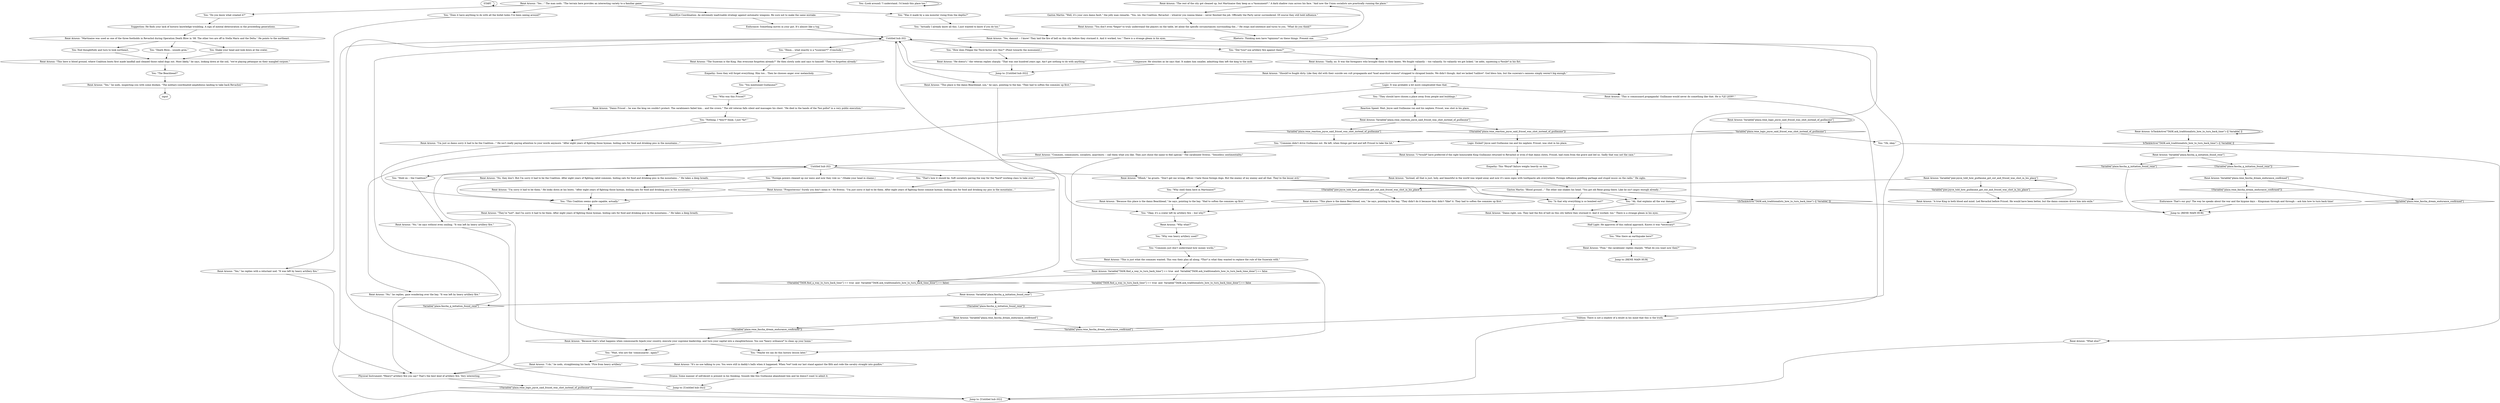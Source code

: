 # PLAZA / RIVER CRATER
# You ask René about crater and get the streamlined history lesson without any messy checks or hubs within hubs withing hubs. Sweet and short.
# ==================================================
digraph G {
	  0 [label="START"];
	  1 [label="input"];
	  2 [label="Suggestion: He finds your lack of historic knowledge troubling. A sign of mental deterioration in the proceeding generations."];
	  3 [label="René Arnoux: \"I do,\" he nods, straightening his back. \"Fire from heavy artillery.\""];
	  4 [label="René Arnoux: \"Commies, communists, socialists, anarchists -- call them what you like. They just chose the name to feel special.\" The carabineer frowns. \"Senseless sentimentality.\""];
	  5 [label="René Arnoux: \"This is communard propaganda! Guillaume would never do something like that. He is *LE LION*.\""];
	  6 [label="You: (Look around) \"I understand. I'd bomb this place too.\""];
	  7 [label="René Arnoux: \"This place is the damn Beachhead, son,\" he says, pointing to the bay. \"They didn't do it because they didn't *like* it. They had to soften the commies up first.\""];
	  8 [label="Drama: Some manner of self-deceit is present in his thinking. Sounds like this Guillaume abandoned him and he doesn't want to admit it."];
	  9 [label="Hand/Eye Coordination: An extremely inadvisable strategy against automatic weapons. Be sure not to make the same mistake."];
	  10 [label="You: \"Was there an earthquake here?\""];
	  11 [label="René Arnoux: \"The rest of the city got cleaned up, but Martinaise they keep as a *monument*.\" A dark shadow runs across his face. \"And now the Union socialists are practically running the place.\""];
	  12 [label="Untitled hub (02)"];
	  13 [label="You: \"Did *you* use artillery fire against them?\""];
	  14 [label="You: \"Who was this Frissel?\""];
	  15 [label="René Arnoux: \"A true King in both blood and mind. Led Revachol before Frissel. He would have been better, but the damn commies drove him into exile.\""];
	  16 [label="Reaction Speed: Wait, Joyce said Guillaume ran and his nephew, Frissel, was shot in his place."];
	  17 [label="René Arnoux: \"This place is the damn Beachhead, son,\" he says, pointing to the bay. \"They had to soften the commies up first.\""];
	  18 [label="You: \"You mentioned Guillaume?\""];
	  19 [label="René Arnoux: \"It's no use talking to you. You were still in daddy's balls when it happened. When *we* took our last stand against the filth and rode the cavalry straight into gunfire.\""];
	  20 [label="René Arnoux: \"Fine,\" the carabineer replies sharply. \"What do you want now then?\""];
	  21 [label="René Arnoux: \"No,\" he replies, gaze wondering over the bay. \"It was left by heavy artillery fire.\""];
	  22 [label="You: \"Why shell them here in Martinaise?\""];
	  23 [label="You: \"Actually I already know all this. I just wanted to know if you do too.\""];
	  24 [label="René Arnoux: \"No,\" he says without even smiling. \"It was left by heavy artillery fire.\""];
	  25 [label="René Arnoux: \"Mhmh,\" he grunts. \"Don't get me wrong, officer. I hate those foreign dogs. But the enemy of my enemy and all that. They're the lesser evil.\""];
	  26 [label="You: \"Commies just don't understand how money works.\""];
	  27 [label="René Arnoux: \"Because that's what happens when communards hijack your country, execute your supreme leadership, and turn your capital into a slaughterhouse. You use *heavy ordnance* to clean up your home.\""];
	  28 [label="Endurance: Something moves in your gut. It's almost like a tug."];
	  29 [label="René Arnoux: IsTaskActive(\"TASK.ask_traditionalists_how_to_turn_back_time\")--[[ Variable[ ]]"];
	  30 [label="IsTaskActive(\"TASK.ask_traditionalists_how_to_turn_back_time\")--[[ Variable[ ]]", shape=diamond];
	  31 [label="!(IsTaskActive(\"TASK.ask_traditionalists_how_to_turn_back_time\")--[[ Variable[ ]])", shape=diamond];
	  32 [label="You: \"Hold on -- the Coalition?\""];
	  33 [label="You: \"This Coalition seems quite capable, actually.\""];
	  34 [label="René Arnoux: \"I *would* have preferred if the right honourable King Guillaume returned to Revachol or even if that damn clown, Frissel, had risen from the grave and led us. Sadly that was not the case.\""];
	  35 [label="René Arnoux: Variable[\"plaza.rene_logic_joyce_said_frissel_was_shot_instead_of_guillaume\"]"];
	  36 [label="Variable[\"plaza.rene_logic_joyce_said_frissel_was_shot_instead_of_guillaume\"]", shape=diamond];
	  37 [label="!(Variable[\"plaza.rene_logic_joyce_said_frissel_was_shot_instead_of_guillaume\"])", shape=diamond];
	  38 [label="You: \"Okay, it's a crater left by artillery fire -- but why?\""];
	  39 [label="You: \"The Beachhead?\""];
	  40 [label="Gaston Martin: \"Blood ground...\" The other one shakes his head. \"You got old René going there. Like he isn't angry enough already...\""];
	  41 [label="René Arnoux: \"This is just what the commies wanted. This was their plan all along. *This* is what they wanted to replace the rule of the Suzerain with.\""];
	  42 [label="René Arnoux: \"No, they don't. But I'm sorry it had to be the Coalition. After eight years of fighting rabid commies, boiling cats for food and drinking piss in the mountains...\" He takes a deep breath."];
	  43 [label="You: \"Nothing. I *don't* think. I just *do*.\""];
	  44 [label="Composure: He slouches as he says that. It makes him smaller, admitting they left the king to the mob."];
	  45 [label="Logic: It was probably a bit more complicated than that."];
	  46 [label="You: \"Hmm... what exactly is a *suzerain*?\" (Conclude.)"];
	  47 [label="Jump to: [Untitled hub (02)]"];
	  48 [label="Jump to: [Untitled hub (02)]"];
	  49 [label="René Arnoux: Variable[\"plaza.rene_reaction_joyce_said_frissel_was_shot_instead_of_guillaume\"]"];
	  50 [label="Variable[\"plaza.rene_reaction_joyce_said_frissel_was_shot_instead_of_guillaume\"]", shape=diamond];
	  51 [label="!(Variable[\"plaza.rene_reaction_joyce_said_frissel_was_shot_instead_of_guillaume\"])", shape=diamond];
	  52 [label="You: \"Oh, okay.\""];
	  53 [label="You: Nod thoughtfully and turn to look northeast."];
	  54 [label="René Arnoux: Variable[\"plaza.fascha_q_initiation_found_rene\"]"];
	  55 [label="Variable[\"plaza.fascha_q_initiation_found_rene\"]", shape=diamond];
	  56 [label="!(Variable[\"plaza.fascha_q_initiation_found_rene\"])", shape=diamond];
	  57 [label="René Arnoux: \"Sadly, no. It was the foreigners who brought them to their knees. We fought valiantly -- too valiantly. So valiantly we got licked,\" he adds, squeezing a *boule* in his fist."];
	  58 [label="René Arnoux: \"Should've fought dirty. Like they did with their suicide sex cult propaganda and *mad anarchist women* strapped to shrapnel bombs. We didn't though. And we lacked *calibre*. God bless him, but the suzerain's cannons simply weren't big enough.“"];
	  59 [label="René Arnoux: \"Damn Frissel -- he was the king we couldn't protect. The carabineers failed him... and the crown.\" The old veteran falls silent and massages his chest. \"He died in the hands of the *hoi polloi* in a very public execution.\""];
	  60 [label="René Arnoux: \"What else?\""];
	  61 [label="René Arnoux: \"I'm sorry it had to be them.\" He looks down at his boots. \"After eight years of fighting those hyenas, boiling cats for food and drinking piss in the mountains...\""];
	  62 [label="You: \"They should have chosen a place away from people and buildings.\""];
	  63 [label="You: \"Death Blow... sounds grim.\""];
	  64 [label="René Arnoux: \"I'm just so damn sorry it had to be the Coalition...\" He isn't really paying attention to your words anymore. \"After eight years of fighting those hyenas, boiling cats for food and drinking piss in the mountains...\""];
	  65 [label="René Arnoux: \"Why what?\""];
	  66 [label="Jump to: [RENE MAIN HUB]"];
	  67 [label="Volition: There is not a shadow of a doubt in his mind that this is the truth."];
	  68 [label="You: Shake your head and look down at the crater."];
	  69 [label="You: \"How does Filippe the Third factor into this?\" (Point towards the monument.)"];
	  70 [label="Empathy: Soon they will forget everything. Him too... Then he chooses anger over melancholy."];
	  71 [label="René Arnoux: \"Yes...\" The man nods. \"The terrain here provides an interesting variety to a familiar game.\""];
	  72 [label="You: \"Ah, that explains all the war damage.\""];
	  73 [label="René Arnoux: \"He doesn't,\" the veteran replies sharply. \"That was one hundred years ago. Ain't got nothing to do with anything.\""];
	  74 [label="Gaston Martin: \"Well, it's your own damn fault,\" the jolly man remarks. \"You, we, the Coalition, Revachol -- whoever you wanna blame -- never finished the job. Officially the Party never surrendered. Of course they still hold influence.\""];
	  75 [label="Physical Instrument: *Heavy* artillery fire you say? That's the best kind of artillery fire. Very interesting."];
	  76 [label="Untitled hub (02)"];
	  77 [label="René Arnoux: \"Martinaise was used as one of the three footholds in Revachol during Operation Death Blow in '08. The other two are off in Stella Maris and the Delta.\" He points to the northeast."];
	  78 [label="You: \"Commies didn't drive Guillaume out. He left, when things got bad and left Frissel to take the hit.\""];
	  79 [label="René Arnoux: \"Preposterous! Surely you don't mean it.\" He frowns. \"I'm just sorry it had to be them. After eight years of fighting those commie hyenas, boiling cats for food and drinking my piss in the mountains...\""];
	  80 [label="René Arnoux: Variable[\"TASK.find_a_way_to_turn_back_time\"] == true  and  Variable[\"TASK.ask_traditionalists_how_to_turn_back_time_done\"] == false"];
	  81 [label="Variable[\"TASK.find_a_way_to_turn_back_time\"] == true  and  Variable[\"TASK.ask_traditionalists_how_to_turn_back_time_done\"] == false", shape=diamond];
	  82 [label="!(Variable[\"TASK.find_a_way_to_turn_back_time\"] == true  and  Variable[\"TASK.ask_traditionalists_how_to_turn_back_time_done\"] == false)", shape=diamond];
	  83 [label="René Arnoux: Variable[\"plaza.rene_fascha_dream_endurance_confirmed\"]"];
	  84 [label="Variable[\"plaza.rene_fascha_dream_endurance_confirmed\"]", shape=diamond];
	  85 [label="!(Variable[\"plaza.rene_fascha_dream_endurance_confirmed\"])", shape=diamond];
	  86 [label="René Arnoux: Variable[\"plaza.rene_fascha_dream_endurance_confirmed\"]"];
	  87 [label="Variable[\"plaza.rene_fascha_dream_endurance_confirmed\"]", shape=diamond];
	  88 [label="!(Variable[\"plaza.rene_fascha_dream_endurance_confirmed\"])", shape=diamond];
	  89 [label="René Arnoux: \"Yes,\" he nods, inspecting you with some disdain. \"The military-coordinated amphibious landing to take back Revachol.\""];
	  90 [label="You: \"Is that why everything is so bombed out?\""];
	  91 [label="René Arnoux: \"Damn right, son. They laid the fire of hell on this city before they stormed it. And it worked, too.\" There is a strange gleam in his eyes."];
	  92 [label="Empathy: This *Royal* failure weighs heavily on him."];
	  93 [label="Rhetoric: Thinking men have *opinions* on these things. Present one."];
	  94 [label="You: \"Was it made by a sea monster rising from the depths?\""];
	  95 [label="René Arnoux: \"Yes,\" he replies with a reluctant nod. \"It was left by heavy artillery fire.\""];
	  96 [label="René Arnoux: \"Yes, dammit -- I know! They laid the fire of hell on this city before they stormed it. And it worked, too.\" There is a strange gleam in his eyes."];
	  97 [label="Logic: Exiled? Joyce said Guillaume ran and his nephew, Frissel, was shot in his place."];
	  98 [label="Jump to: [RENE MAIN HUB]"];
	  99 [label="You: \"Wait, who are the 'communards', again?\""];
	  100 [label="You: \"Does it have anything to do with all the bullet holes I've been seeing around?\""];
	  101 [label="René Arnoux: \"This here is blood ground, where Coalition boots first made landfall and cleaned those rabid dogs out. Most likely,\" he says, looking down at the soil, \"we're playing pétanque on their mangled corpses.\""];
	  102 [label="You: \"Foreign powers cleaned up our mess and now they rule us.\" (Shake your head in shame.)"];
	  103 [label="René Arnoux: \"They're *not*. And I'm sorry it had to be them. After eight years of fighting those hyenas, boiling cats for food and drinking piss in the mountains...\" He takes a deep breath."];
	  104 [label="René Arnoux: \"Because this place is the damn Beachhead,\" he says, pointing to the bay. \"Had to soften the commies up first.\""];
	  105 [label="Half Light: He approves of this radical approach. Knows it was *necessary*."];
	  106 [label="You: \"That's how it should be. Soft socialists paving the way for the *hard* working class to take over.\""];
	  107 [label="René Arnoux: Variable[\"pier.joyce_told_how_guillaume_got_out_and_frissel_was_shot_in_his_place\"]"];
	  108 [label="Variable[\"pier.joyce_told_how_guillaume_got_out_and_frissel_was_shot_in_his_place\"]", shape=diamond];
	  109 [label="!(Variable[\"pier.joyce_told_how_guillaume_got_out_and_frissel_was_shot_in_his_place\"])", shape=diamond];
	  110 [label="René Arnoux: \"The Suzerain is the King. Has everyone forgotten already?\" He then slowly nods and says to himself: \"They've forgotten already.\""];
	  111 [label="René Arnoux: Variable[\"plaza.fascha_q_initiation_found_rene\"]"];
	  112 [label="Variable[\"plaza.fascha_q_initiation_found_rene\"]", shape=diamond];
	  113 [label="!(Variable[\"plaza.fascha_q_initiation_found_rene\"])", shape=diamond];
	  114 [label="Endurance: That's our guy! The way he speaks about the war and the bygone days -- Kingsman through and through -- ask him how to turn back time!"];
	  115 [label="You: \"Do you know what created it?\""];
	  116 [label="You: \"Why was heavy artillery used?\""];
	  117 [label="René Arnoux: \"Instead, all that is just, holy, and beautiful in the world was wiped away and now it's neon signs with toothpaste ads everywhere. Foreign influence peddling garbage and stupid music on the radio.\" He sighs."];
	  118 [label="Jump to: [Untitled hub (02)]"];
	  119 [label="You: \"Maybe we can do this history lesson later.\""];
	  120 [label="René Arnoux: \"You don't even *begin* to truly understand the players on the table, let alone the specific circumstances surrounding the...\" He stops mid-sentence and turns to you. \"What do you think?\""];
	  0 -> 0
	  2 -> 77
	  3 -> 75
	  4 -> 12
	  4 -> 119
	  5 -> 67
	  6 -> 6
	  7 -> 38
	  8 -> 48
	  9 -> 28
	  10 -> 20
	  11 -> 74
	  12 -> 32
	  12 -> 102
	  12 -> 106
	  12 -> 42
	  12 -> 25
	  13 -> 57
	  14 -> 59
	  15 -> 107
	  16 -> 49
	  17 -> 38
	  18 -> 14
	  19 -> 8
	  20 -> 98
	  21 -> 75
	  22 -> 104
	  23 -> 96
	  24 -> 75
	  25 -> 72
	  25 -> 90
	  25 -> 22
	  26 -> 41
	  27 -> 99
	  27 -> 12
	  27 -> 119
	  28 -> 76
	  29 -> 29
	  29 -> 30
	  30 -> 54
	  31 -> 66
	  32 -> 24
	  33 -> 103
	  34 -> 92
	  35 -> 35
	  35 -> 36
	  36 -> 52
	  36 -> 78
	  37 -> 118
	  38 -> 65
	  39 -> 89
	  40 -> 72
	  40 -> 90
	  40 -> 31
	  41 -> 80
	  42 -> 33
	  43 -> 64
	  44 -> 47
	  45 -> 5
	  45 -> 21
	  45 -> 62
	  46 -> 110
	  47 -> 76
	  48 -> 76
	  49 -> 50
	  49 -> 51
	  50 -> 78
	  51 -> 97
	  52 -> 60
	  53 -> 101
	  54 -> 56
	  54 -> 55
	  55 -> 66
	  56 -> 86
	  57 -> 58
	  58 -> 45
	  59 -> 43
	  60 -> 118
	  61 -> 33
	  62 -> 16
	  63 -> 101
	  64 -> 33
	  65 -> 116
	  67 -> 118
	  68 -> 101
	  69 -> 73
	  70 -> 18
	  71 -> 9
	  71 -> 115
	  71 -> 100
	  71 -> 94
	  72 -> 91
	  73 -> 47
	  74 -> 120
	  75 -> 37
	  76 -> 17
	  76 -> 13
	  76 -> 69
	  76 -> 46
	  77 -> 68
	  77 -> 53
	  77 -> 63
	  78 -> 4
	  79 -> 33
	  80 -> 81
	  80 -> 82
	  81 -> 111
	  82 -> 76
	  83 -> 84
	  83 -> 85
	  84 -> 76
	  85 -> 27
	  86 -> 88
	  86 -> 87
	  87 -> 66
	  88 -> 114
	  89 -> 1
	  90 -> 91
	  91 -> 105
	  92 -> 117
	  93 -> 11
	  94 -> 23
	  95 -> 75
	  96 -> 105
	  97 -> 34
	  99 -> 3
	  100 -> 95
	  101 -> 39
	  102 -> 61
	  103 -> 33
	  104 -> 38
	  105 -> 10
	  106 -> 79
	  107 -> 108
	  107 -> 109
	  108 -> 15
	  109 -> 7
	  110 -> 70
	  111 -> 112
	  111 -> 113
	  112 -> 76
	  113 -> 83
	  114 -> 66
	  115 -> 2
	  116 -> 26
	  117 -> 40
	  118 -> 76
	  119 -> 19
	  120 -> 93
}

